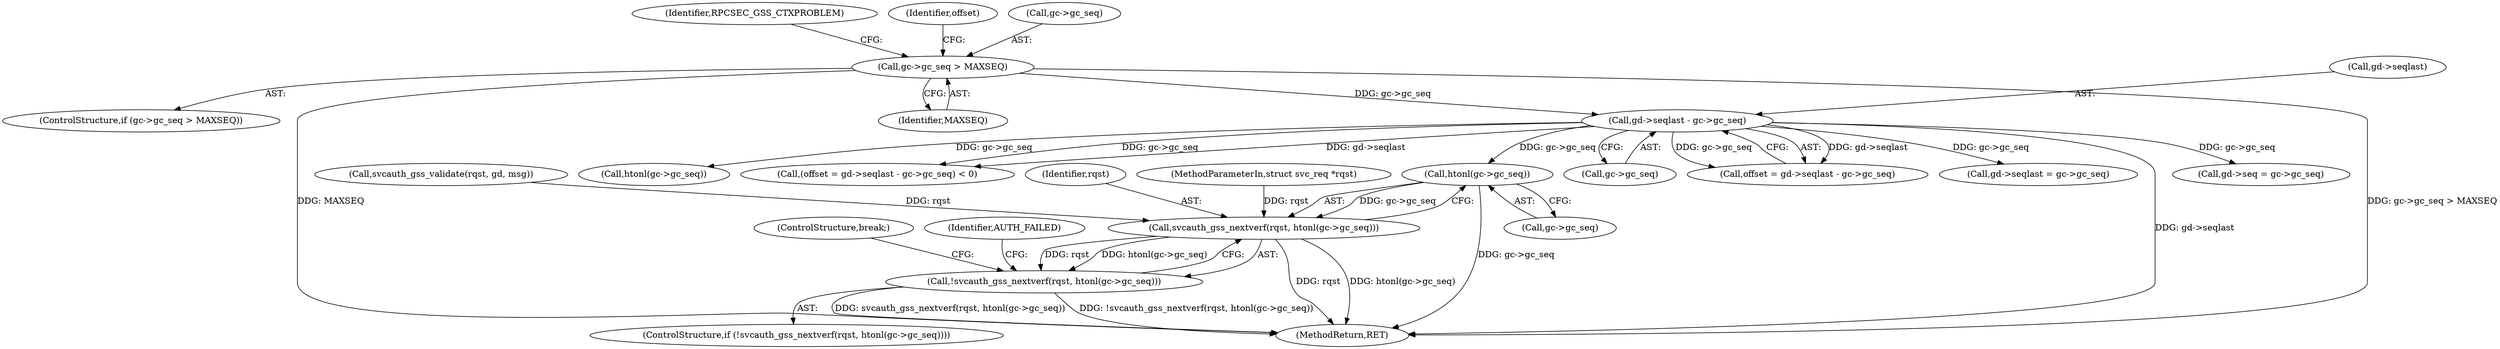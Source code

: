 digraph "0_krb5_5bb8a6b9c9eb8dd22bc9526751610aaa255ead9c@pointer" {
"1000545" [label="(Call,htonl(gc->gc_seq))"];
"1000334" [label="(Call,gd->seqlast - gc->gc_seq)"];
"1000323" [label="(Call,gc->gc_seq > MAXSEQ)"];
"1000543" [label="(Call,svcauth_gss_nextverf(rqst, htonl(gc->gc_seq)))"];
"1000542" [label="(Call,!svcauth_gss_nextverf(rqst, htonl(gc->gc_seq)))"];
"1000327" [label="(Identifier,MAXSEQ)"];
"1000387" [label="(Call,gd->seq = gc->gc_seq)"];
"1000334" [label="(Call,gd->seqlast - gc->gc_seq)"];
"1000335" [label="(Call,gd->seqlast)"];
"1000331" [label="(Call,(offset = gd->seqlast - gc->gc_seq) < 0)"];
"1000545" [label="(Call,htonl(gc->gc_seq))"];
"1000332" [label="(Call,offset = gd->seqlast - gc->gc_seq)"];
"1000323" [label="(Call,gc->gc_seq > MAXSEQ)"];
"1000110" [label="(MethodParameterIn,struct svc_req *rqst)"];
"1000535" [label="(Call,svcauth_gss_validate(rqst, gd, msg))"];
"1000546" [label="(Call,gc->gc_seq)"];
"1000542" [label="(Call,!svcauth_gss_nextverf(rqst, htonl(gc->gc_seq)))"];
"1000632" [label="(MethodReturn,RET)"];
"1000573" [label="(Call,htonl(gc->gc_seq))"];
"1000544" [label="(Identifier,rqst)"];
"1000541" [label="(ControlStructure,if (!svcauth_gss_nextverf(rqst, htonl(gc->gc_seq))))"];
"1000322" [label="(ControlStructure,if (gc->gc_seq > MAXSEQ))"];
"1000329" [label="(Identifier,RPCSEC_GSS_CTXPROBLEM)"];
"1000551" [label="(ControlStructure,break;)"];
"1000338" [label="(Call,gc->gc_seq)"];
"1000550" [label="(Identifier,AUTH_FAILED)"];
"1000343" [label="(Call,gd->seqlast = gc->gc_seq)"];
"1000333" [label="(Identifier,offset)"];
"1000543" [label="(Call,svcauth_gss_nextverf(rqst, htonl(gc->gc_seq)))"];
"1000324" [label="(Call,gc->gc_seq)"];
"1000545" -> "1000543"  [label="AST: "];
"1000545" -> "1000546"  [label="CFG: "];
"1000546" -> "1000545"  [label="AST: "];
"1000543" -> "1000545"  [label="CFG: "];
"1000545" -> "1000632"  [label="DDG: gc->gc_seq"];
"1000545" -> "1000543"  [label="DDG: gc->gc_seq"];
"1000334" -> "1000545"  [label="DDG: gc->gc_seq"];
"1000334" -> "1000332"  [label="AST: "];
"1000334" -> "1000338"  [label="CFG: "];
"1000335" -> "1000334"  [label="AST: "];
"1000338" -> "1000334"  [label="AST: "];
"1000332" -> "1000334"  [label="CFG: "];
"1000334" -> "1000632"  [label="DDG: gd->seqlast"];
"1000334" -> "1000331"  [label="DDG: gd->seqlast"];
"1000334" -> "1000331"  [label="DDG: gc->gc_seq"];
"1000334" -> "1000332"  [label="DDG: gd->seqlast"];
"1000334" -> "1000332"  [label="DDG: gc->gc_seq"];
"1000323" -> "1000334"  [label="DDG: gc->gc_seq"];
"1000334" -> "1000343"  [label="DDG: gc->gc_seq"];
"1000334" -> "1000387"  [label="DDG: gc->gc_seq"];
"1000334" -> "1000573"  [label="DDG: gc->gc_seq"];
"1000323" -> "1000322"  [label="AST: "];
"1000323" -> "1000327"  [label="CFG: "];
"1000324" -> "1000323"  [label="AST: "];
"1000327" -> "1000323"  [label="AST: "];
"1000329" -> "1000323"  [label="CFG: "];
"1000333" -> "1000323"  [label="CFG: "];
"1000323" -> "1000632"  [label="DDG: gc->gc_seq > MAXSEQ"];
"1000323" -> "1000632"  [label="DDG: MAXSEQ"];
"1000543" -> "1000542"  [label="AST: "];
"1000544" -> "1000543"  [label="AST: "];
"1000542" -> "1000543"  [label="CFG: "];
"1000543" -> "1000632"  [label="DDG: htonl(gc->gc_seq)"];
"1000543" -> "1000632"  [label="DDG: rqst"];
"1000543" -> "1000542"  [label="DDG: rqst"];
"1000543" -> "1000542"  [label="DDG: htonl(gc->gc_seq)"];
"1000535" -> "1000543"  [label="DDG: rqst"];
"1000110" -> "1000543"  [label="DDG: rqst"];
"1000542" -> "1000541"  [label="AST: "];
"1000550" -> "1000542"  [label="CFG: "];
"1000551" -> "1000542"  [label="CFG: "];
"1000542" -> "1000632"  [label="DDG: !svcauth_gss_nextverf(rqst, htonl(gc->gc_seq))"];
"1000542" -> "1000632"  [label="DDG: svcauth_gss_nextverf(rqst, htonl(gc->gc_seq))"];
}
